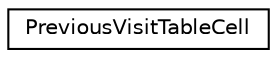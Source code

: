digraph G
{
  edge [fontname="Helvetica",fontsize="10",labelfontname="Helvetica",labelfontsize="10"];
  node [fontname="Helvetica",fontsize="10",shape=record];
  rankdir="LR";
  Node1 [label="PreviousVisitTableCell",height=0.2,width=0.4,color="black", fillcolor="white", style="filled",URL="$interface_previous_visit_table_cell.html"];
}
